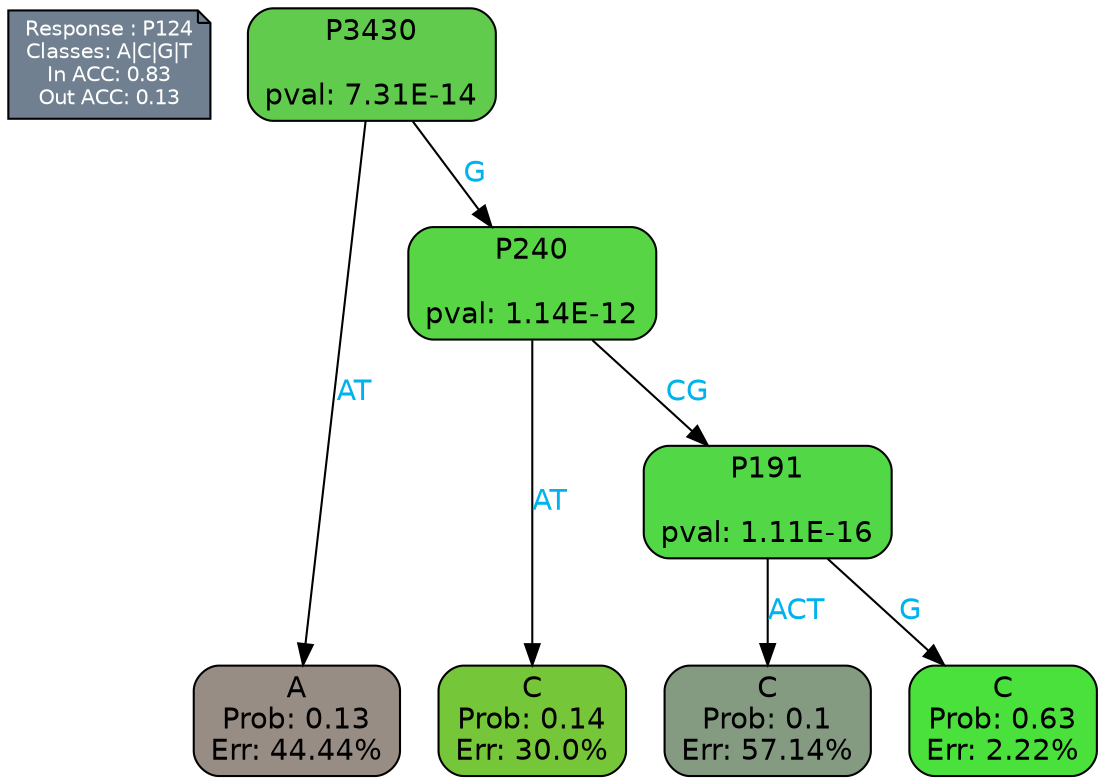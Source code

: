 digraph Tree {
node [shape=box, style="filled, rounded", color="black", fontname=helvetica] ;
graph [ranksep=equally, splines=polylines, bgcolor=transparent, dpi=600] ;
edge [fontname=helvetica] ;
LEGEND [label="Response : P124
Classes: A|C|G|T
In ACC: 0.83
Out ACC: 0.13
",shape=note,align=left,style=filled,fillcolor="slategray",fontcolor="white",fontsize=10];1 [label="P3430

pval: 7.31E-14", fillcolor="#60cb4c"] ;
2 [label="A
Prob: 0.13
Err: 44.44%", fillcolor="#988d85"] ;
3 [label="P240

pval: 1.14E-12", fillcolor="#57d544"] ;
4 [label="C
Prob: 0.14
Err: 30.0%", fillcolor="#76c639"] ;
5 [label="P191

pval: 1.11E-16", fillcolor="#52d746"] ;
6 [label="C
Prob: 0.1
Err: 57.14%", fillcolor="#849b82"] ;
7 [label="C
Prob: 0.63
Err: 2.22%", fillcolor="#4ae13c"] ;
1 -> 2 [label="AT",fontcolor=deepskyblue2] ;
1 -> 3 [label="G",fontcolor=deepskyblue2] ;
3 -> 4 [label="AT",fontcolor=deepskyblue2] ;
3 -> 5 [label="CG",fontcolor=deepskyblue2] ;
5 -> 6 [label="ACT",fontcolor=deepskyblue2] ;
5 -> 7 [label="G",fontcolor=deepskyblue2] ;
{rank = same; 2;4;6;7;}{rank = same; LEGEND;1;}}